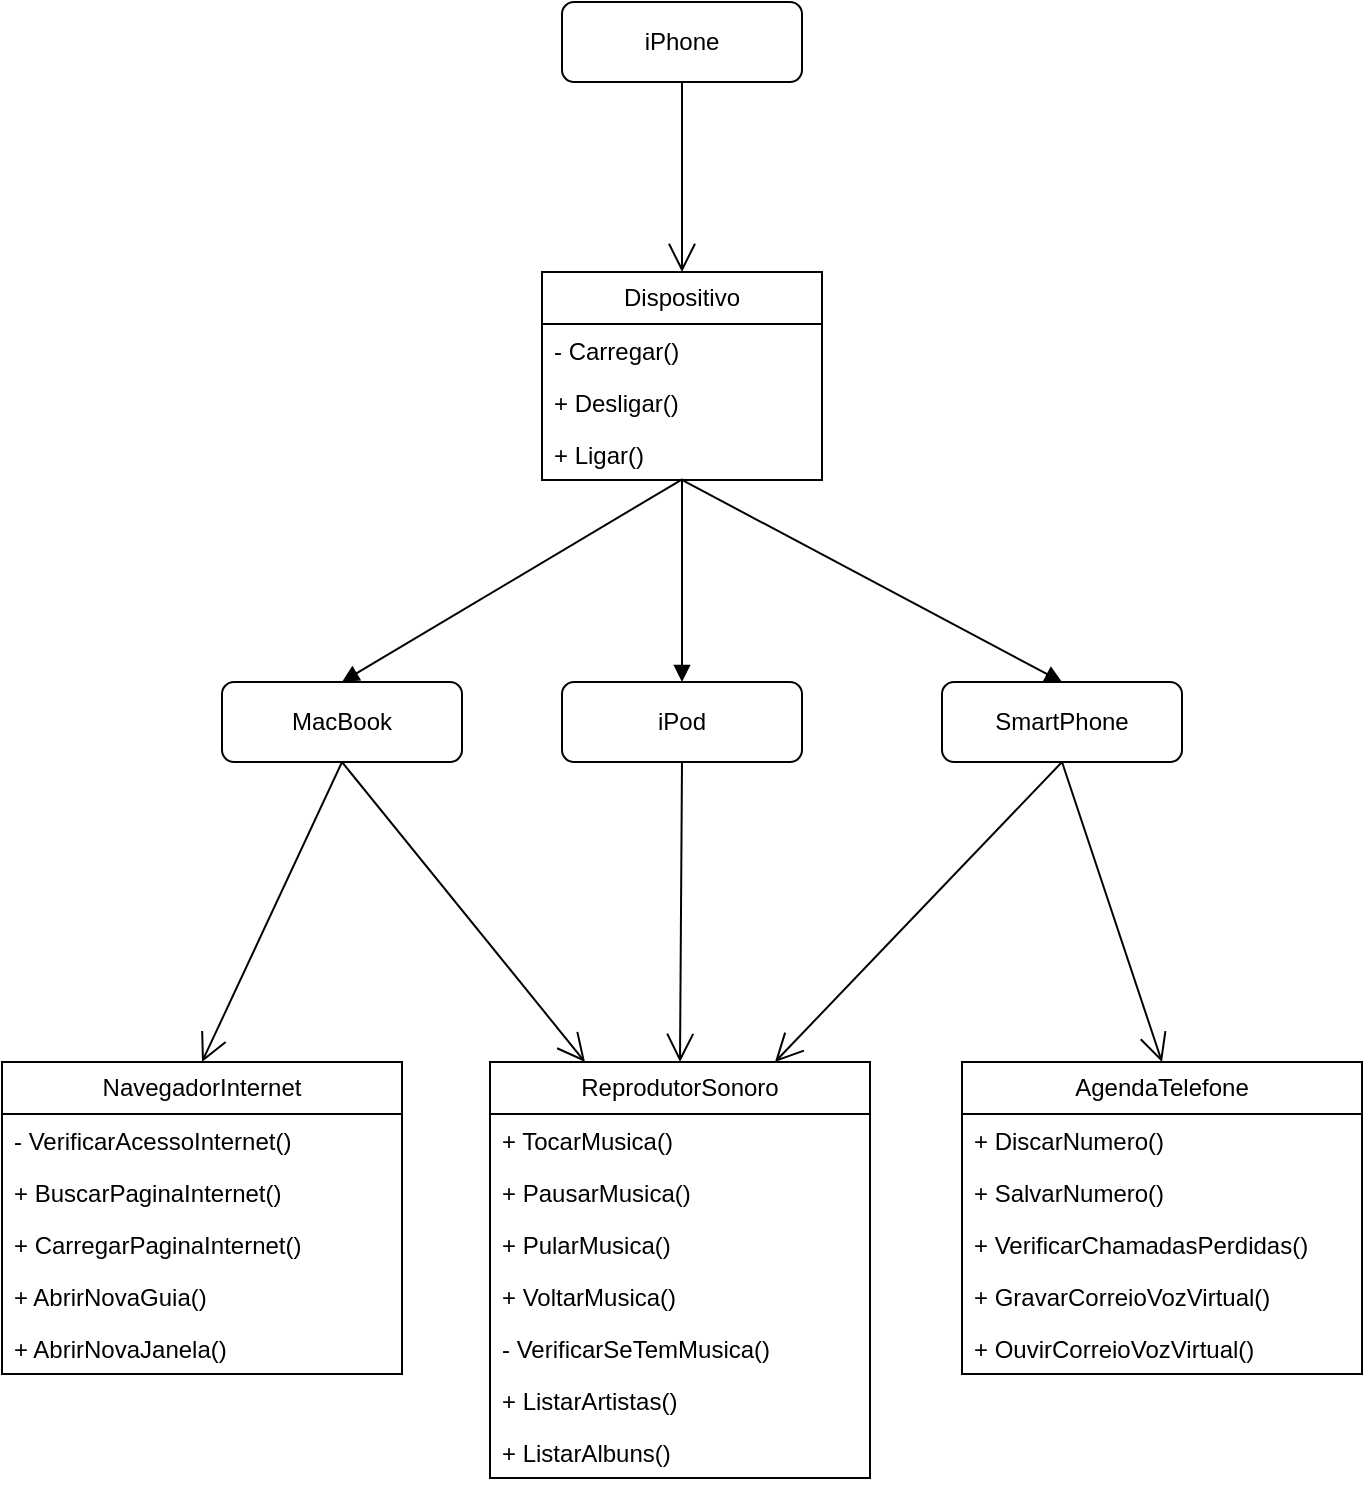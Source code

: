 <mxfile version="24.7.12">
  <diagram id="C5RBs43oDa-KdzZeNtuy" name="Page-1">
    <mxGraphModel dx="1199" dy="783" grid="1" gridSize="10" guides="1" tooltips="1" connect="1" arrows="1" fold="1" page="1" pageScale="1" pageWidth="827" pageHeight="1169" math="0" shadow="0">
      <root>
        <mxCell id="WIyWlLk6GJQsqaUBKTNV-0" />
        <mxCell id="WIyWlLk6GJQsqaUBKTNV-1" parent="WIyWlLk6GJQsqaUBKTNV-0" />
        <mxCell id="27RcSQ5uDpPqkIhQU3dI-1" value="iPhone" style="html=1;whiteSpace=wrap;rounded=1;" vertex="1" parent="WIyWlLk6GJQsqaUBKTNV-1">
          <mxGeometry x="354" y="215" width="120" height="40" as="geometry" />
        </mxCell>
        <mxCell id="27RcSQ5uDpPqkIhQU3dI-2" value="ReprodutorSonoro" style="swimlane;fontStyle=0;childLayout=stackLayout;horizontal=1;startSize=26;fillColor=none;horizontalStack=0;resizeParent=1;resizeParentMax=0;resizeLast=0;collapsible=1;marginBottom=0;whiteSpace=wrap;html=1;" vertex="1" parent="WIyWlLk6GJQsqaUBKTNV-1">
          <mxGeometry x="318" y="745" width="190" height="208" as="geometry">
            <mxRectangle x="230" y="160" width="140" height="30" as="alternateBounds" />
          </mxGeometry>
        </mxCell>
        <mxCell id="27RcSQ5uDpPqkIhQU3dI-3" value="+ TocarMusica()" style="text;strokeColor=none;fillColor=none;align=left;verticalAlign=top;spacingLeft=4;spacingRight=4;overflow=hidden;rotatable=0;points=[[0,0.5],[1,0.5]];portConstraint=eastwest;whiteSpace=wrap;html=1;" vertex="1" parent="27RcSQ5uDpPqkIhQU3dI-2">
          <mxGeometry y="26" width="190" height="26" as="geometry" />
        </mxCell>
        <mxCell id="27RcSQ5uDpPqkIhQU3dI-4" value="+ PausarMusica()" style="text;strokeColor=none;fillColor=none;align=left;verticalAlign=top;spacingLeft=4;spacingRight=4;overflow=hidden;rotatable=0;points=[[0,0.5],[1,0.5]];portConstraint=eastwest;whiteSpace=wrap;html=1;" vertex="1" parent="27RcSQ5uDpPqkIhQU3dI-2">
          <mxGeometry y="52" width="190" height="26" as="geometry" />
        </mxCell>
        <mxCell id="27RcSQ5uDpPqkIhQU3dI-5" value="+ PularMusica()" style="text;strokeColor=none;fillColor=none;align=left;verticalAlign=top;spacingLeft=4;spacingRight=4;overflow=hidden;rotatable=0;points=[[0,0.5],[1,0.5]];portConstraint=eastwest;whiteSpace=wrap;html=1;" vertex="1" parent="27RcSQ5uDpPqkIhQU3dI-2">
          <mxGeometry y="78" width="190" height="26" as="geometry" />
        </mxCell>
        <mxCell id="27RcSQ5uDpPqkIhQU3dI-6" value="+ VoltarMusica()" style="text;strokeColor=none;fillColor=none;align=left;verticalAlign=top;spacingLeft=4;spacingRight=4;overflow=hidden;rotatable=0;points=[[0,0.5],[1,0.5]];portConstraint=eastwest;whiteSpace=wrap;html=1;" vertex="1" parent="27RcSQ5uDpPqkIhQU3dI-2">
          <mxGeometry y="104" width="190" height="26" as="geometry" />
        </mxCell>
        <mxCell id="27RcSQ5uDpPqkIhQU3dI-7" value="- VerificarSeTemMusica()" style="text;strokeColor=none;fillColor=none;align=left;verticalAlign=top;spacingLeft=4;spacingRight=4;overflow=hidden;rotatable=0;points=[[0,0.5],[1,0.5]];portConstraint=eastwest;whiteSpace=wrap;html=1;" vertex="1" parent="27RcSQ5uDpPqkIhQU3dI-2">
          <mxGeometry y="130" width="190" height="26" as="geometry" />
        </mxCell>
        <mxCell id="27RcSQ5uDpPqkIhQU3dI-8" value="+ ListarArtistas()" style="text;strokeColor=none;fillColor=none;align=left;verticalAlign=top;spacingLeft=4;spacingRight=4;overflow=hidden;rotatable=0;points=[[0,0.5],[1,0.5]];portConstraint=eastwest;whiteSpace=wrap;html=1;" vertex="1" parent="27RcSQ5uDpPqkIhQU3dI-2">
          <mxGeometry y="156" width="190" height="26" as="geometry" />
        </mxCell>
        <mxCell id="27RcSQ5uDpPqkIhQU3dI-9" value="+ ListarAlbuns()" style="text;strokeColor=none;fillColor=none;align=left;verticalAlign=top;spacingLeft=4;spacingRight=4;overflow=hidden;rotatable=0;points=[[0,0.5],[1,0.5]];portConstraint=eastwest;whiteSpace=wrap;html=1;" vertex="1" parent="27RcSQ5uDpPqkIhQU3dI-2">
          <mxGeometry y="182" width="190" height="26" as="geometry" />
        </mxCell>
        <mxCell id="27RcSQ5uDpPqkIhQU3dI-10" value="NavegadorInternet" style="swimlane;fontStyle=0;childLayout=stackLayout;horizontal=1;startSize=26;fillColor=none;horizontalStack=0;resizeParent=1;resizeParentMax=0;resizeLast=0;collapsible=1;marginBottom=0;whiteSpace=wrap;html=1;" vertex="1" parent="WIyWlLk6GJQsqaUBKTNV-1">
          <mxGeometry x="74" y="745" width="200" height="156" as="geometry" />
        </mxCell>
        <mxCell id="27RcSQ5uDpPqkIhQU3dI-11" value="- VerificarAcessoInternet()" style="text;strokeColor=none;fillColor=none;align=left;verticalAlign=top;spacingLeft=4;spacingRight=4;overflow=hidden;rotatable=0;points=[[0,0.5],[1,0.5]];portConstraint=eastwest;whiteSpace=wrap;html=1;" vertex="1" parent="27RcSQ5uDpPqkIhQU3dI-10">
          <mxGeometry y="26" width="200" height="26" as="geometry" />
        </mxCell>
        <mxCell id="27RcSQ5uDpPqkIhQU3dI-12" value="+ BuscarPaginaInternet()" style="text;strokeColor=none;fillColor=none;align=left;verticalAlign=top;spacingLeft=4;spacingRight=4;overflow=hidden;rotatable=0;points=[[0,0.5],[1,0.5]];portConstraint=eastwest;whiteSpace=wrap;html=1;" vertex="1" parent="27RcSQ5uDpPqkIhQU3dI-10">
          <mxGeometry y="52" width="200" height="26" as="geometry" />
        </mxCell>
        <mxCell id="27RcSQ5uDpPqkIhQU3dI-13" value="+ CarregarPaginaInternet()" style="text;strokeColor=none;fillColor=none;align=left;verticalAlign=top;spacingLeft=4;spacingRight=4;overflow=hidden;rotatable=0;points=[[0,0.5],[1,0.5]];portConstraint=eastwest;whiteSpace=wrap;html=1;" vertex="1" parent="27RcSQ5uDpPqkIhQU3dI-10">
          <mxGeometry y="78" width="200" height="26" as="geometry" />
        </mxCell>
        <mxCell id="27RcSQ5uDpPqkIhQU3dI-14" value="+ AbrirNovaGuia()" style="text;strokeColor=none;fillColor=none;align=left;verticalAlign=top;spacingLeft=4;spacingRight=4;overflow=hidden;rotatable=0;points=[[0,0.5],[1,0.5]];portConstraint=eastwest;whiteSpace=wrap;html=1;" vertex="1" parent="27RcSQ5uDpPqkIhQU3dI-10">
          <mxGeometry y="104" width="200" height="26" as="geometry" />
        </mxCell>
        <mxCell id="27RcSQ5uDpPqkIhQU3dI-15" value="+ AbrirNovaJanela()" style="text;strokeColor=none;fillColor=none;align=left;verticalAlign=top;spacingLeft=4;spacingRight=4;overflow=hidden;rotatable=0;points=[[0,0.5],[1,0.5]];portConstraint=eastwest;whiteSpace=wrap;html=1;" vertex="1" parent="27RcSQ5uDpPqkIhQU3dI-10">
          <mxGeometry y="130" width="200" height="26" as="geometry" />
        </mxCell>
        <mxCell id="27RcSQ5uDpPqkIhQU3dI-16" value="AgendaTelefone" style="swimlane;fontStyle=0;childLayout=stackLayout;horizontal=1;startSize=26;fillColor=none;horizontalStack=0;resizeParent=1;resizeParentMax=0;resizeLast=0;collapsible=1;marginBottom=0;whiteSpace=wrap;html=1;" vertex="1" parent="WIyWlLk6GJQsqaUBKTNV-1">
          <mxGeometry x="554" y="745" width="200" height="156" as="geometry" />
        </mxCell>
        <mxCell id="27RcSQ5uDpPqkIhQU3dI-17" value="+ DiscarNumero()" style="text;strokeColor=none;fillColor=none;align=left;verticalAlign=top;spacingLeft=4;spacingRight=4;overflow=hidden;rotatable=0;points=[[0,0.5],[1,0.5]];portConstraint=eastwest;whiteSpace=wrap;html=1;" vertex="1" parent="27RcSQ5uDpPqkIhQU3dI-16">
          <mxGeometry y="26" width="200" height="26" as="geometry" />
        </mxCell>
        <mxCell id="27RcSQ5uDpPqkIhQU3dI-18" value="+ SalvarNumero()" style="text;strokeColor=none;fillColor=none;align=left;verticalAlign=top;spacingLeft=4;spacingRight=4;overflow=hidden;rotatable=0;points=[[0,0.5],[1,0.5]];portConstraint=eastwest;whiteSpace=wrap;html=1;" vertex="1" parent="27RcSQ5uDpPqkIhQU3dI-16">
          <mxGeometry y="52" width="200" height="26" as="geometry" />
        </mxCell>
        <mxCell id="27RcSQ5uDpPqkIhQU3dI-19" value="+ VerificarChamadasPerdidas()" style="text;strokeColor=none;fillColor=none;align=left;verticalAlign=top;spacingLeft=4;spacingRight=4;overflow=hidden;rotatable=0;points=[[0,0.5],[1,0.5]];portConstraint=eastwest;whiteSpace=wrap;html=1;" vertex="1" parent="27RcSQ5uDpPqkIhQU3dI-16">
          <mxGeometry y="78" width="200" height="26" as="geometry" />
        </mxCell>
        <mxCell id="27RcSQ5uDpPqkIhQU3dI-20" value="+ GravarCorreioVozVirtual()" style="text;strokeColor=none;fillColor=none;align=left;verticalAlign=top;spacingLeft=4;spacingRight=4;overflow=hidden;rotatable=0;points=[[0,0.5],[1,0.5]];portConstraint=eastwest;whiteSpace=wrap;html=1;" vertex="1" parent="27RcSQ5uDpPqkIhQU3dI-16">
          <mxGeometry y="104" width="200" height="26" as="geometry" />
        </mxCell>
        <mxCell id="27RcSQ5uDpPqkIhQU3dI-21" value="+ OuvirCorreioVozVirtual()" style="text;strokeColor=none;fillColor=none;align=left;verticalAlign=top;spacingLeft=4;spacingRight=4;overflow=hidden;rotatable=0;points=[[0,0.5],[1,0.5]];portConstraint=eastwest;whiteSpace=wrap;html=1;" vertex="1" parent="27RcSQ5uDpPqkIhQU3dI-16">
          <mxGeometry y="130" width="200" height="26" as="geometry" />
        </mxCell>
        <mxCell id="27RcSQ5uDpPqkIhQU3dI-42" value="" style="endArrow=open;endFill=1;endSize=12;html=1;rounded=0;exitX=0.5;exitY=1;exitDx=0;exitDy=0;entryX=0.5;entryY=0;entryDx=0;entryDy=0;" edge="1" parent="WIyWlLk6GJQsqaUBKTNV-1" source="27RcSQ5uDpPqkIhQU3dI-58" target="27RcSQ5uDpPqkIhQU3dI-2">
          <mxGeometry width="160" relative="1" as="geometry">
            <mxPoint x="412.88" y="557.286" as="sourcePoint" />
            <mxPoint x="574" y="705" as="targetPoint" />
          </mxGeometry>
        </mxCell>
        <mxCell id="27RcSQ5uDpPqkIhQU3dI-43" value="" style="endArrow=open;endFill=1;endSize=12;html=1;rounded=0;exitX=0.5;exitY=1;exitDx=0;exitDy=0;entryX=0.75;entryY=0;entryDx=0;entryDy=0;" edge="1" parent="WIyWlLk6GJQsqaUBKTNV-1" source="27RcSQ5uDpPqkIhQU3dI-60" target="27RcSQ5uDpPqkIhQU3dI-2">
          <mxGeometry width="160" relative="1" as="geometry">
            <mxPoint x="578.28" y="662.17" as="sourcePoint" />
            <mxPoint x="413" y="745" as="targetPoint" />
          </mxGeometry>
        </mxCell>
        <mxCell id="27RcSQ5uDpPqkIhQU3dI-44" value="" style="endArrow=open;endFill=1;endSize=12;html=1;rounded=0;entryX=0.5;entryY=0;entryDx=0;entryDy=0;exitX=0.5;exitY=1;exitDx=0;exitDy=0;" edge="1" parent="WIyWlLk6GJQsqaUBKTNV-1" source="27RcSQ5uDpPqkIhQU3dI-60" target="27RcSQ5uDpPqkIhQU3dI-16">
          <mxGeometry width="160" relative="1" as="geometry">
            <mxPoint x="576.88" y="663.548" as="sourcePoint" />
            <mxPoint x="508" y="836" as="targetPoint" />
          </mxGeometry>
        </mxCell>
        <mxCell id="27RcSQ5uDpPqkIhQU3dI-45" value="" style="endArrow=open;endFill=1;endSize=12;html=1;rounded=0;entryX=0.25;entryY=0;entryDx=0;entryDy=0;exitX=0.5;exitY=1;exitDx=0;exitDy=0;" edge="1" parent="WIyWlLk6GJQsqaUBKTNV-1" source="27RcSQ5uDpPqkIhQU3dI-57" target="27RcSQ5uDpPqkIhQU3dI-2">
          <mxGeometry width="160" relative="1" as="geometry">
            <mxPoint x="245" y="495" as="sourcePoint" />
            <mxPoint x="273.31" y="685" as="targetPoint" />
          </mxGeometry>
        </mxCell>
        <mxCell id="27RcSQ5uDpPqkIhQU3dI-46" value="" style="endArrow=open;endFill=1;endSize=12;html=1;rounded=0;entryX=0.5;entryY=0;entryDx=0;entryDy=0;exitX=0.5;exitY=1;exitDx=0;exitDy=0;" edge="1" parent="WIyWlLk6GJQsqaUBKTNV-1" source="27RcSQ5uDpPqkIhQU3dI-57" target="27RcSQ5uDpPqkIhQU3dI-10">
          <mxGeometry width="160" relative="1" as="geometry">
            <mxPoint x="244.08" y="557.39" as="sourcePoint" />
            <mxPoint x="143.66" y="765" as="targetPoint" />
          </mxGeometry>
        </mxCell>
        <mxCell id="27RcSQ5uDpPqkIhQU3dI-47" value="Dispositivo" style="swimlane;fontStyle=0;childLayout=stackLayout;horizontal=1;startSize=26;fillColor=none;horizontalStack=0;resizeParent=1;resizeParentMax=0;resizeLast=0;collapsible=1;marginBottom=0;whiteSpace=wrap;html=1;" vertex="1" parent="WIyWlLk6GJQsqaUBKTNV-1">
          <mxGeometry x="344" y="350" width="140" height="104" as="geometry" />
        </mxCell>
        <mxCell id="27RcSQ5uDpPqkIhQU3dI-52" value="- Carregar()" style="text;strokeColor=none;fillColor=none;align=left;verticalAlign=top;spacingLeft=4;spacingRight=4;overflow=hidden;rotatable=0;points=[[0,0.5],[1,0.5]];portConstraint=eastwest;whiteSpace=wrap;html=1;" vertex="1" parent="27RcSQ5uDpPqkIhQU3dI-47">
          <mxGeometry y="26" width="140" height="26" as="geometry" />
        </mxCell>
        <mxCell id="27RcSQ5uDpPqkIhQU3dI-54" value="+ Desligar()" style="text;strokeColor=none;fillColor=none;align=left;verticalAlign=top;spacingLeft=4;spacingRight=4;overflow=hidden;rotatable=0;points=[[0,0.5],[1,0.5]];portConstraint=eastwest;whiteSpace=wrap;html=1;" vertex="1" parent="27RcSQ5uDpPqkIhQU3dI-47">
          <mxGeometry y="52" width="140" height="26" as="geometry" />
        </mxCell>
        <mxCell id="27RcSQ5uDpPqkIhQU3dI-53" value="+ Ligar()" style="text;strokeColor=none;fillColor=none;align=left;verticalAlign=top;spacingLeft=4;spacingRight=4;overflow=hidden;rotatable=0;points=[[0,0.5],[1,0.5]];portConstraint=eastwest;whiteSpace=wrap;html=1;" vertex="1" parent="27RcSQ5uDpPqkIhQU3dI-47">
          <mxGeometry y="78" width="140" height="26" as="geometry" />
        </mxCell>
        <mxCell id="27RcSQ5uDpPqkIhQU3dI-57" value="MacBook" style="html=1;whiteSpace=wrap;rounded=1;" vertex="1" parent="WIyWlLk6GJQsqaUBKTNV-1">
          <mxGeometry x="184" y="555" width="120" height="40" as="geometry" />
        </mxCell>
        <mxCell id="27RcSQ5uDpPqkIhQU3dI-58" value="iPod" style="html=1;whiteSpace=wrap;rounded=1;" vertex="1" parent="WIyWlLk6GJQsqaUBKTNV-1">
          <mxGeometry x="354" y="555" width="120" height="40" as="geometry" />
        </mxCell>
        <mxCell id="27RcSQ5uDpPqkIhQU3dI-60" value="SmartPhone" style="html=1;whiteSpace=wrap;rounded=1;" vertex="1" parent="WIyWlLk6GJQsqaUBKTNV-1">
          <mxGeometry x="544" y="555" width="120" height="40" as="geometry" />
        </mxCell>
        <mxCell id="27RcSQ5uDpPqkIhQU3dI-62" value="" style="html=1;verticalAlign=bottom;endArrow=block;curved=0;rounded=0;exitX=0.502;exitY=0.982;exitDx=0;exitDy=0;exitPerimeter=0;" edge="1" parent="WIyWlLk6GJQsqaUBKTNV-1" source="27RcSQ5uDpPqkIhQU3dI-53">
          <mxGeometry width="80" relative="1" as="geometry">
            <mxPoint x="414" y="450" as="sourcePoint" />
            <mxPoint x="244" y="555" as="targetPoint" />
          </mxGeometry>
        </mxCell>
        <mxCell id="27RcSQ5uDpPqkIhQU3dI-63" value="" style="html=1;verticalAlign=bottom;endArrow=block;curved=0;rounded=0;entryX=0.5;entryY=0;entryDx=0;entryDy=0;exitX=0.5;exitY=1;exitDx=0;exitDy=0;" edge="1" parent="WIyWlLk6GJQsqaUBKTNV-1" source="27RcSQ5uDpPqkIhQU3dI-47" target="27RcSQ5uDpPqkIhQU3dI-58">
          <mxGeometry width="80" relative="1" as="geometry">
            <mxPoint x="413.58" y="474.766" as="sourcePoint" />
            <mxPoint x="254" y="565" as="targetPoint" />
          </mxGeometry>
        </mxCell>
        <mxCell id="27RcSQ5uDpPqkIhQU3dI-64" value="" style="html=1;verticalAlign=bottom;endArrow=block;curved=0;rounded=0;entryX=0.5;entryY=0;entryDx=0;entryDy=0;exitX=0.498;exitY=0.993;exitDx=0;exitDy=0;exitPerimeter=0;" edge="1" parent="WIyWlLk6GJQsqaUBKTNV-1" source="27RcSQ5uDpPqkIhQU3dI-53" target="27RcSQ5uDpPqkIhQU3dI-60">
          <mxGeometry width="80" relative="1" as="geometry">
            <mxPoint x="414" y="450" as="sourcePoint" />
            <mxPoint x="424" y="565" as="targetPoint" />
          </mxGeometry>
        </mxCell>
        <mxCell id="27RcSQ5uDpPqkIhQU3dI-65" value="" style="endArrow=open;endFill=1;endSize=12;html=1;rounded=0;exitX=0.5;exitY=1;exitDx=0;exitDy=0;entryX=0.5;entryY=0;entryDx=0;entryDy=0;" edge="1" parent="WIyWlLk6GJQsqaUBKTNV-1" source="27RcSQ5uDpPqkIhQU3dI-1" target="27RcSQ5uDpPqkIhQU3dI-47">
          <mxGeometry width="160" relative="1" as="geometry">
            <mxPoint x="304" y="235" as="sourcePoint" />
            <mxPoint x="464" y="235" as="targetPoint" />
          </mxGeometry>
        </mxCell>
      </root>
    </mxGraphModel>
  </diagram>
</mxfile>
